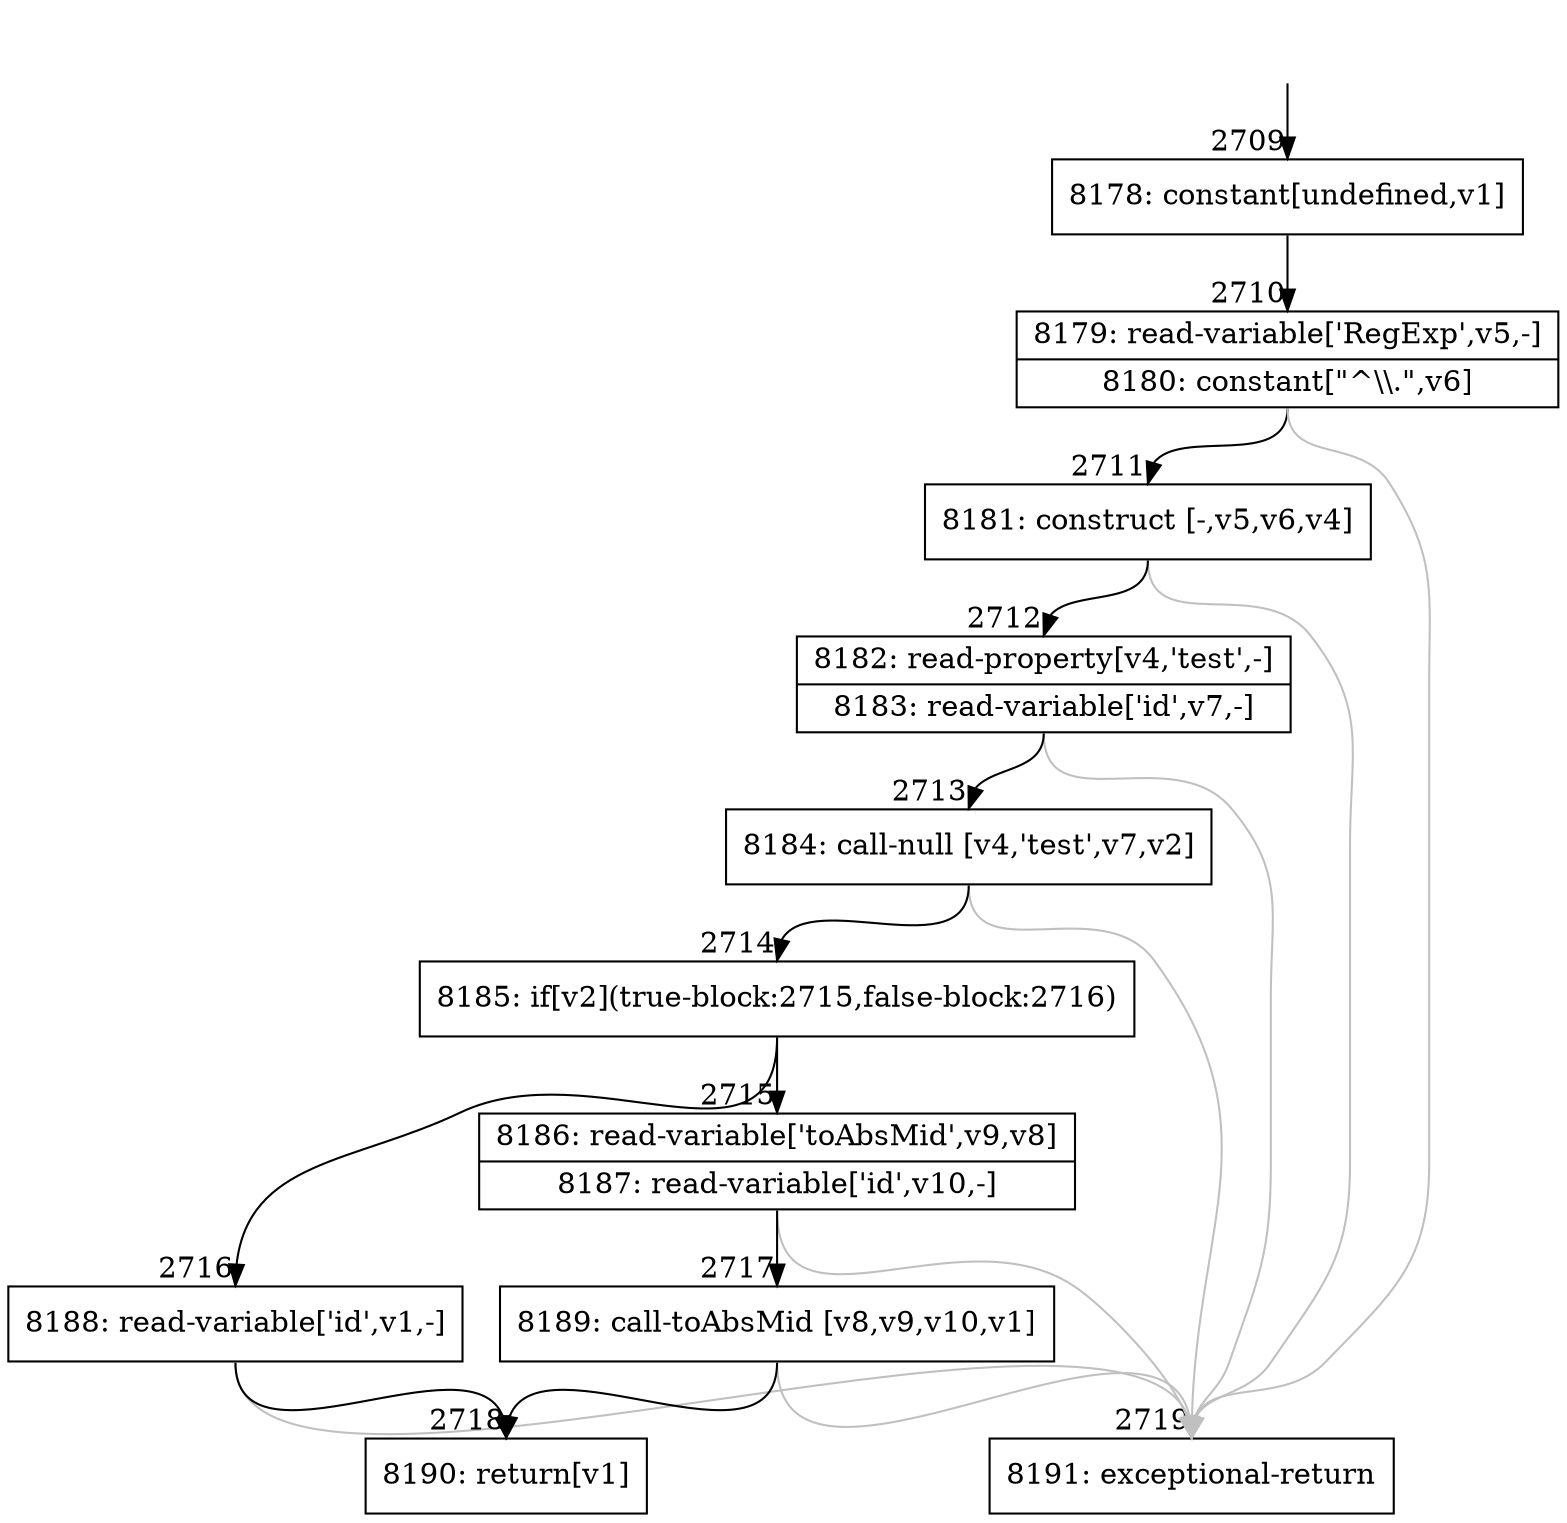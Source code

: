 digraph {
rankdir="TD"
BB_entry162[shape=none,label=""];
BB_entry162 -> BB2709 [tailport=s, headport=n, headlabel="    2709"]
BB2709 [shape=record label="{8178: constant[undefined,v1]}" ] 
BB2709 -> BB2710 [tailport=s, headport=n, headlabel="      2710"]
BB2710 [shape=record label="{8179: read-variable['RegExp',v5,-]|8180: constant[\"^\\\\.\",v6]}" ] 
BB2710 -> BB2711 [tailport=s, headport=n, headlabel="      2711"]
BB2710 -> BB2719 [tailport=s, headport=n, color=gray, headlabel="      2719"]
BB2711 [shape=record label="{8181: construct [-,v5,v6,v4]}" ] 
BB2711 -> BB2712 [tailport=s, headport=n, headlabel="      2712"]
BB2711 -> BB2719 [tailport=s, headport=n, color=gray]
BB2712 [shape=record label="{8182: read-property[v4,'test',-]|8183: read-variable['id',v7,-]}" ] 
BB2712 -> BB2713 [tailport=s, headport=n, headlabel="      2713"]
BB2712 -> BB2719 [tailport=s, headport=n, color=gray]
BB2713 [shape=record label="{8184: call-null [v4,'test',v7,v2]}" ] 
BB2713 -> BB2714 [tailport=s, headport=n, headlabel="      2714"]
BB2713 -> BB2719 [tailport=s, headport=n, color=gray]
BB2714 [shape=record label="{8185: if[v2](true-block:2715,false-block:2716)}" ] 
BB2714 -> BB2715 [tailport=s, headport=n, headlabel="      2715"]
BB2714 -> BB2716 [tailport=s, headport=n, headlabel="      2716"]
BB2715 [shape=record label="{8186: read-variable['toAbsMid',v9,v8]|8187: read-variable['id',v10,-]}" ] 
BB2715 -> BB2717 [tailport=s, headport=n, headlabel="      2717"]
BB2715 -> BB2719 [tailport=s, headport=n, color=gray]
BB2716 [shape=record label="{8188: read-variable['id',v1,-]}" ] 
BB2716 -> BB2718 [tailport=s, headport=n, headlabel="      2718"]
BB2716 -> BB2719 [tailport=s, headport=n, color=gray]
BB2717 [shape=record label="{8189: call-toAbsMid [v8,v9,v10,v1]}" ] 
BB2717 -> BB2718 [tailport=s, headport=n]
BB2717 -> BB2719 [tailport=s, headport=n, color=gray]
BB2718 [shape=record label="{8190: return[v1]}" ] 
BB2719 [shape=record label="{8191: exceptional-return}" ] 
//#$~ 2972
}
